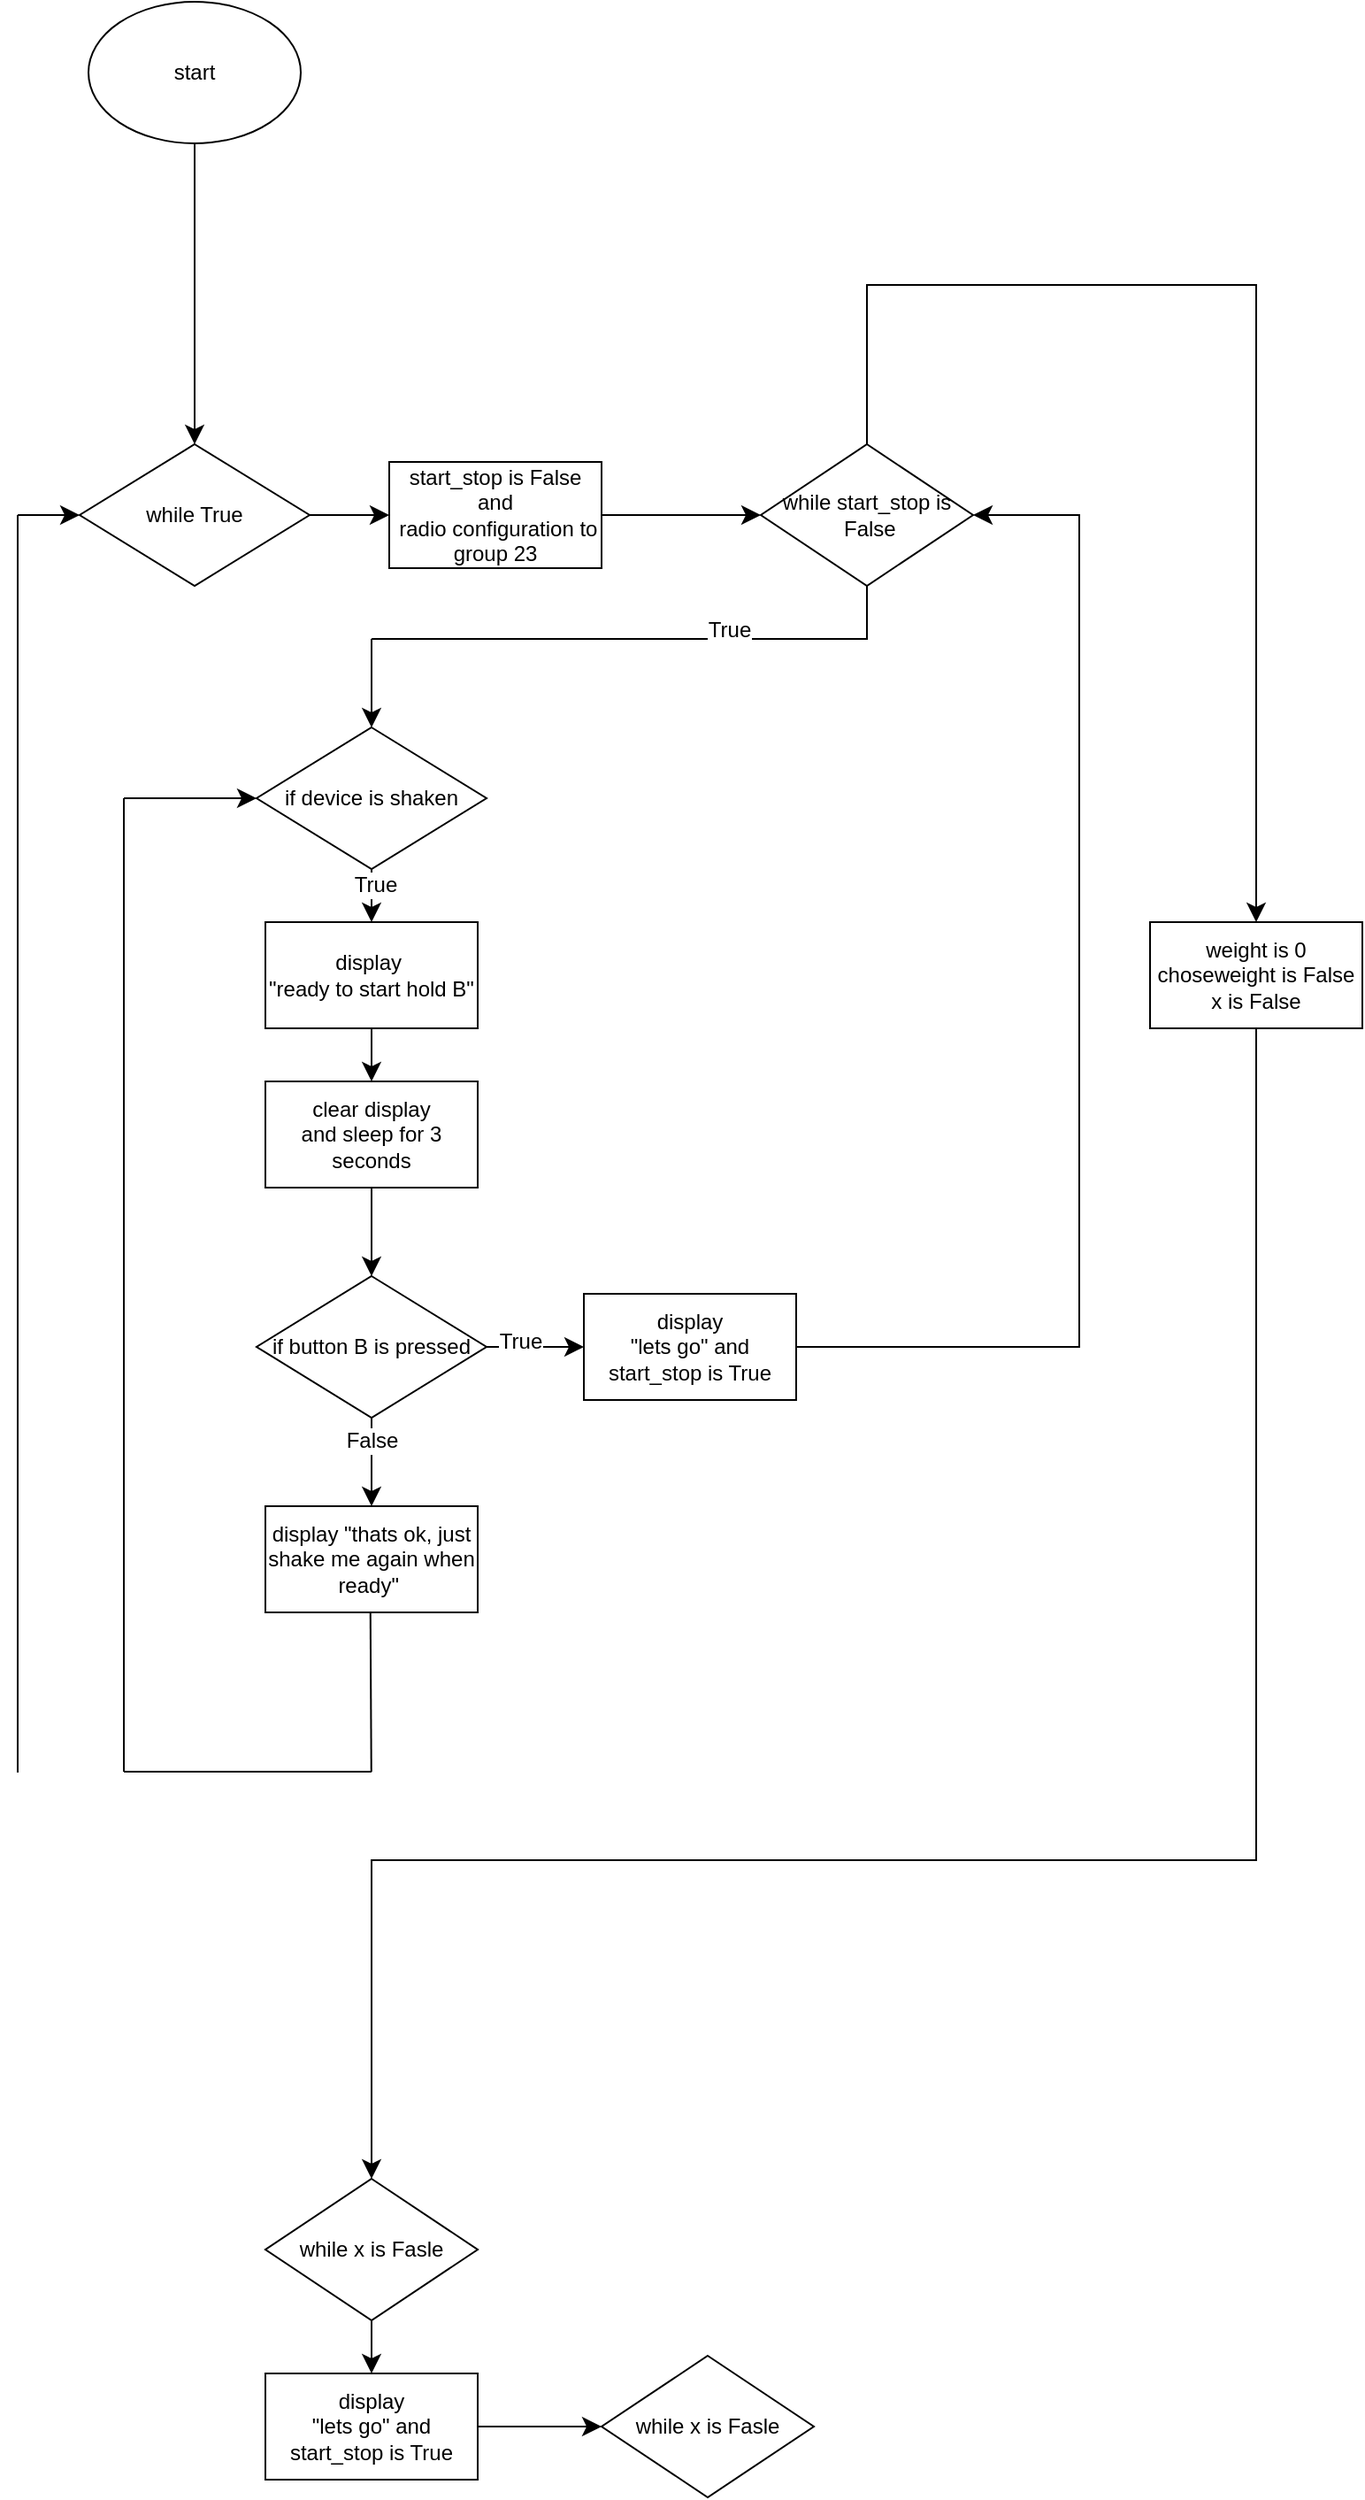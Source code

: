 <mxfile version="23.1.6" type="device">
  <diagram id="C5RBs43oDa-KdzZeNtuy" name="Page-1">
    <mxGraphModel dx="890" dy="1035" grid="1" gridSize="10" guides="1" tooltips="1" connect="1" arrows="1" fold="1" page="1" pageScale="1" pageWidth="827" pageHeight="1169" math="0" shadow="0">
      <root>
        <mxCell id="WIyWlLk6GJQsqaUBKTNV-0" />
        <mxCell id="WIyWlLk6GJQsqaUBKTNV-1" parent="WIyWlLk6GJQsqaUBKTNV-0" />
        <mxCell id="QMuWpzItYV_JaaLa7jYG-0" value="start" style="ellipse;whiteSpace=wrap;html=1;" vertex="1" parent="WIyWlLk6GJQsqaUBKTNV-1">
          <mxGeometry x="80" y="40" width="120" height="80" as="geometry" />
        </mxCell>
        <mxCell id="QMuWpzItYV_JaaLa7jYG-4" value="" style="edgeStyle=none;curved=1;rounded=0;orthogonalLoop=1;jettySize=auto;html=1;fontSize=12;startSize=8;endSize=8;exitX=0.5;exitY=1;exitDx=0;exitDy=0;" edge="1" parent="WIyWlLk6GJQsqaUBKTNV-1" source="QMuWpzItYV_JaaLa7jYG-0" target="QMuWpzItYV_JaaLa7jYG-3">
          <mxGeometry relative="1" as="geometry">
            <mxPoint x="140" y="230" as="sourcePoint" />
          </mxGeometry>
        </mxCell>
        <mxCell id="QMuWpzItYV_JaaLa7jYG-9" value="" style="edgeStyle=none;curved=1;rounded=0;orthogonalLoop=1;jettySize=auto;html=1;fontSize=12;startSize=8;endSize=8;" edge="1" parent="WIyWlLk6GJQsqaUBKTNV-1" source="QMuWpzItYV_JaaLa7jYG-3" target="QMuWpzItYV_JaaLa7jYG-8">
          <mxGeometry relative="1" as="geometry" />
        </mxCell>
        <mxCell id="QMuWpzItYV_JaaLa7jYG-3" value="while True" style="rhombus;whiteSpace=wrap;html=1;" vertex="1" parent="WIyWlLk6GJQsqaUBKTNV-1">
          <mxGeometry x="75" y="290" width="130" height="80" as="geometry" />
        </mxCell>
        <mxCell id="QMuWpzItYV_JaaLa7jYG-36" value="" style="edgeStyle=none;curved=1;rounded=0;orthogonalLoop=1;jettySize=auto;html=1;fontSize=12;startSize=8;endSize=8;entryX=0;entryY=0.5;entryDx=0;entryDy=0;entryPerimeter=0;" edge="1" parent="WIyWlLk6GJQsqaUBKTNV-1" source="QMuWpzItYV_JaaLa7jYG-8" target="QMuWpzItYV_JaaLa7jYG-37">
          <mxGeometry relative="1" as="geometry">
            <mxPoint x="430" y="330" as="targetPoint" />
          </mxGeometry>
        </mxCell>
        <mxCell id="QMuWpzItYV_JaaLa7jYG-8" value="start_stop is False&lt;br&gt;and&lt;br&gt;&amp;nbsp;radio configuration to group 23" style="whiteSpace=wrap;html=1;" vertex="1" parent="WIyWlLk6GJQsqaUBKTNV-1">
          <mxGeometry x="250" y="300" width="120" height="60" as="geometry" />
        </mxCell>
        <mxCell id="QMuWpzItYV_JaaLa7jYG-15" value="" style="edgeStyle=none;curved=1;rounded=0;orthogonalLoop=1;jettySize=auto;html=1;fontSize=12;startSize=8;endSize=8;" edge="1" parent="WIyWlLk6GJQsqaUBKTNV-1" source="QMuWpzItYV_JaaLa7jYG-12" target="QMuWpzItYV_JaaLa7jYG-14">
          <mxGeometry relative="1" as="geometry" />
        </mxCell>
        <mxCell id="QMuWpzItYV_JaaLa7jYG-54" value="True" style="edgeLabel;html=1;align=center;verticalAlign=middle;resizable=0;points=[];fontSize=12;" vertex="1" connectable="0" parent="QMuWpzItYV_JaaLa7jYG-15">
          <mxGeometry x="-0.391" y="2" relative="1" as="geometry">
            <mxPoint as="offset" />
          </mxGeometry>
        </mxCell>
        <mxCell id="QMuWpzItYV_JaaLa7jYG-12" value="if device is shaken" style="rhombus;whiteSpace=wrap;html=1;" vertex="1" parent="WIyWlLk6GJQsqaUBKTNV-1">
          <mxGeometry x="175" y="450" width="130" height="80" as="geometry" />
        </mxCell>
        <mxCell id="QMuWpzItYV_JaaLa7jYG-17" value="" style="edgeStyle=none;curved=1;rounded=0;orthogonalLoop=1;jettySize=auto;html=1;fontSize=12;startSize=8;endSize=8;" edge="1" parent="WIyWlLk6GJQsqaUBKTNV-1" source="QMuWpzItYV_JaaLa7jYG-14" target="QMuWpzItYV_JaaLa7jYG-16">
          <mxGeometry relative="1" as="geometry" />
        </mxCell>
        <mxCell id="QMuWpzItYV_JaaLa7jYG-14" value="&lt;div&gt;display&amp;nbsp;&lt;/div&gt;&lt;div&gt;&quot;ready to start hold B&quot;&lt;/div&gt;" style="whiteSpace=wrap;html=1;" vertex="1" parent="WIyWlLk6GJQsqaUBKTNV-1">
          <mxGeometry x="180" y="560" width="120" height="60" as="geometry" />
        </mxCell>
        <mxCell id="QMuWpzItYV_JaaLa7jYG-19" value="" style="edgeStyle=none;curved=1;rounded=0;orthogonalLoop=1;jettySize=auto;html=1;fontSize=12;startSize=8;endSize=8;" edge="1" parent="WIyWlLk6GJQsqaUBKTNV-1" source="QMuWpzItYV_JaaLa7jYG-16" target="QMuWpzItYV_JaaLa7jYG-18">
          <mxGeometry relative="1" as="geometry" />
        </mxCell>
        <mxCell id="QMuWpzItYV_JaaLa7jYG-16" value="&lt;div&gt;clear display&lt;/div&gt;&lt;div&gt;and sleep for 3 seconds&lt;/div&gt;" style="whiteSpace=wrap;html=1;" vertex="1" parent="WIyWlLk6GJQsqaUBKTNV-1">
          <mxGeometry x="180" y="650" width="120" height="60" as="geometry" />
        </mxCell>
        <mxCell id="QMuWpzItYV_JaaLa7jYG-21" value="" style="edgeStyle=none;curved=1;rounded=0;orthogonalLoop=1;jettySize=auto;html=1;fontSize=12;startSize=8;endSize=8;" edge="1" parent="WIyWlLk6GJQsqaUBKTNV-1" source="QMuWpzItYV_JaaLa7jYG-18">
          <mxGeometry relative="1" as="geometry">
            <mxPoint x="360" y="800" as="targetPoint" />
          </mxGeometry>
        </mxCell>
        <mxCell id="QMuWpzItYV_JaaLa7jYG-22" value="True" style="edgeLabel;html=1;align=center;verticalAlign=middle;resizable=0;points=[];fontSize=12;" vertex="1" connectable="0" parent="QMuWpzItYV_JaaLa7jYG-21">
          <mxGeometry x="-0.333" y="3" relative="1" as="geometry">
            <mxPoint as="offset" />
          </mxGeometry>
        </mxCell>
        <mxCell id="QMuWpzItYV_JaaLa7jYG-26" value="" style="edgeStyle=none;curved=1;rounded=0;orthogonalLoop=1;jettySize=auto;html=1;fontSize=12;startSize=8;endSize=8;" edge="1" parent="WIyWlLk6GJQsqaUBKTNV-1" source="QMuWpzItYV_JaaLa7jYG-18" target="QMuWpzItYV_JaaLa7jYG-25">
          <mxGeometry relative="1" as="geometry" />
        </mxCell>
        <mxCell id="QMuWpzItYV_JaaLa7jYG-33" value="False" style="edgeLabel;html=1;align=center;verticalAlign=middle;resizable=0;points=[];fontSize=12;" vertex="1" connectable="0" parent="QMuWpzItYV_JaaLa7jYG-26">
          <mxGeometry x="-0.48" relative="1" as="geometry">
            <mxPoint as="offset" />
          </mxGeometry>
        </mxCell>
        <mxCell id="QMuWpzItYV_JaaLa7jYG-18" value="if button B is pressed" style="rhombus;whiteSpace=wrap;html=1;" vertex="1" parent="WIyWlLk6GJQsqaUBKTNV-1">
          <mxGeometry x="175" y="760" width="130" height="80" as="geometry" />
        </mxCell>
        <mxCell id="QMuWpzItYV_JaaLa7jYG-20" value="display&lt;br&gt;&quot;lets go&quot; and start_stop is True" style="whiteSpace=wrap;html=1;" vertex="1" parent="WIyWlLk6GJQsqaUBKTNV-1">
          <mxGeometry x="360" y="770" width="120" height="60" as="geometry" />
        </mxCell>
        <mxCell id="QMuWpzItYV_JaaLa7jYG-25" value="display &quot;thats ok, just shake me again when ready&quot;&amp;nbsp;" style="whiteSpace=wrap;html=1;" vertex="1" parent="WIyWlLk6GJQsqaUBKTNV-1">
          <mxGeometry x="180" y="890" width="120" height="60" as="geometry" />
        </mxCell>
        <mxCell id="QMuWpzItYV_JaaLa7jYG-29" value="" style="endArrow=none;html=1;rounded=0;fontSize=12;startSize=8;endSize=8;" edge="1" parent="WIyWlLk6GJQsqaUBKTNV-1">
          <mxGeometry width="50" height="50" relative="1" as="geometry">
            <mxPoint x="100" y="490" as="sourcePoint" />
            <mxPoint x="100" y="1040" as="targetPoint" />
          </mxGeometry>
        </mxCell>
        <mxCell id="QMuWpzItYV_JaaLa7jYG-30" value="" style="endArrow=none;html=1;rounded=0;fontSize=12;startSize=8;endSize=8;" edge="1" parent="WIyWlLk6GJQsqaUBKTNV-1">
          <mxGeometry width="50" height="50" relative="1" as="geometry">
            <mxPoint x="239.37" y="950" as="sourcePoint" />
            <mxPoint x="239.87" y="1040" as="targetPoint" />
          </mxGeometry>
        </mxCell>
        <mxCell id="QMuWpzItYV_JaaLa7jYG-31" value="" style="endArrow=none;html=1;rounded=0;fontSize=12;startSize=8;endSize=8;" edge="1" parent="WIyWlLk6GJQsqaUBKTNV-1">
          <mxGeometry width="50" height="50" relative="1" as="geometry">
            <mxPoint x="100" y="1040" as="sourcePoint" />
            <mxPoint x="240" y="1040" as="targetPoint" />
          </mxGeometry>
        </mxCell>
        <mxCell id="QMuWpzItYV_JaaLa7jYG-37" value="while start_stop is&lt;br&gt;&amp;nbsp;False" style="rhombus;whiteSpace=wrap;html=1;" vertex="1" parent="WIyWlLk6GJQsqaUBKTNV-1">
          <mxGeometry x="460" y="290" width="120" height="80" as="geometry" />
        </mxCell>
        <mxCell id="QMuWpzItYV_JaaLa7jYG-41" value="" style="endArrow=classic;html=1;rounded=0;fontSize=12;startSize=8;endSize=8;entryX=0;entryY=0.5;entryDx=0;entryDy=0;" edge="1" parent="WIyWlLk6GJQsqaUBKTNV-1" target="QMuWpzItYV_JaaLa7jYG-12">
          <mxGeometry width="50" height="50" relative="1" as="geometry">
            <mxPoint x="100" y="490" as="sourcePoint" />
            <mxPoint x="170" y="490" as="targetPoint" />
          </mxGeometry>
        </mxCell>
        <mxCell id="QMuWpzItYV_JaaLa7jYG-46" value="" style="endArrow=classic;html=1;rounded=0;fontSize=12;startSize=8;endSize=8;entryX=0.5;entryY=0;entryDx=0;entryDy=0;" edge="1" parent="WIyWlLk6GJQsqaUBKTNV-1" target="QMuWpzItYV_JaaLa7jYG-12">
          <mxGeometry width="50" height="50" relative="1" as="geometry">
            <mxPoint x="240" y="400" as="sourcePoint" />
            <mxPoint x="410" y="370" as="targetPoint" />
          </mxGeometry>
        </mxCell>
        <mxCell id="QMuWpzItYV_JaaLa7jYG-48" value="" style="endArrow=none;html=1;rounded=0;fontSize=12;startSize=8;endSize=8;" edge="1" parent="WIyWlLk6GJQsqaUBKTNV-1">
          <mxGeometry width="50" height="50" relative="1" as="geometry">
            <mxPoint x="240" y="400" as="sourcePoint" />
            <mxPoint x="520" y="370" as="targetPoint" />
            <Array as="points">
              <mxPoint x="520" y="400" />
            </Array>
          </mxGeometry>
        </mxCell>
        <mxCell id="QMuWpzItYV_JaaLa7jYG-53" value="True" style="edgeLabel;html=1;align=center;verticalAlign=middle;resizable=0;points=[];fontSize=12;" vertex="1" connectable="0" parent="QMuWpzItYV_JaaLa7jYG-48">
          <mxGeometry x="0.303" y="5" relative="1" as="geometry">
            <mxPoint as="offset" />
          </mxGeometry>
        </mxCell>
        <mxCell id="QMuWpzItYV_JaaLa7jYG-52" value="" style="endArrow=classic;html=1;rounded=0;fontSize=12;startSize=8;endSize=8;entryX=1;entryY=0.5;entryDx=0;entryDy=0;" edge="1" parent="WIyWlLk6GJQsqaUBKTNV-1" target="QMuWpzItYV_JaaLa7jYG-37">
          <mxGeometry width="50" height="50" relative="1" as="geometry">
            <mxPoint x="480" y="800" as="sourcePoint" />
            <mxPoint x="530" y="750" as="targetPoint" />
            <Array as="points">
              <mxPoint x="640" y="800" />
              <mxPoint x="640" y="330" />
            </Array>
          </mxGeometry>
        </mxCell>
        <mxCell id="QMuWpzItYV_JaaLa7jYG-60" style="edgeStyle=none;curved=1;rounded=0;orthogonalLoop=1;jettySize=auto;html=1;fontSize=12;startSize=8;endSize=8;entryX=0.5;entryY=0;entryDx=0;entryDy=0;" edge="1" parent="WIyWlLk6GJQsqaUBKTNV-1" target="QMuWpzItYV_JaaLa7jYG-63">
          <mxGeometry relative="1" as="geometry">
            <mxPoint x="239.095" y="1280" as="targetPoint" />
            <mxPoint x="240" y="1170" as="sourcePoint" />
          </mxGeometry>
        </mxCell>
        <mxCell id="QMuWpzItYV_JaaLa7jYG-56" value="weight is 0&lt;br&gt;choseweight is False&lt;br&gt;x is False" style="rounded=0;whiteSpace=wrap;html=1;" vertex="1" parent="WIyWlLk6GJQsqaUBKTNV-1">
          <mxGeometry x="680" y="560" width="120" height="60" as="geometry" />
        </mxCell>
        <mxCell id="QMuWpzItYV_JaaLa7jYG-58" value="" style="endArrow=none;html=1;rounded=0;fontSize=12;startSize=8;endSize=8;" edge="1" parent="WIyWlLk6GJQsqaUBKTNV-1">
          <mxGeometry width="50" height="50" relative="1" as="geometry">
            <mxPoint x="520" y="290" as="sourcePoint" />
            <mxPoint x="740" y="460" as="targetPoint" />
            <Array as="points">
              <mxPoint x="520" y="200" />
              <mxPoint x="740" y="200" />
            </Array>
          </mxGeometry>
        </mxCell>
        <mxCell id="QMuWpzItYV_JaaLa7jYG-59" value="" style="endArrow=classic;html=1;rounded=0;fontSize=12;startSize=8;endSize=8;entryX=0.5;entryY=0;entryDx=0;entryDy=0;" edge="1" parent="WIyWlLk6GJQsqaUBKTNV-1" target="QMuWpzItYV_JaaLa7jYG-56">
          <mxGeometry width="50" height="50" relative="1" as="geometry">
            <mxPoint x="740" y="460" as="sourcePoint" />
            <mxPoint x="760" y="610" as="targetPoint" />
          </mxGeometry>
        </mxCell>
        <mxCell id="QMuWpzItYV_JaaLa7jYG-61" value="" style="endArrow=classic;html=1;rounded=0;fontSize=12;startSize=8;endSize=8;entryX=0;entryY=0.5;entryDx=0;entryDy=0;" edge="1" parent="WIyWlLk6GJQsqaUBKTNV-1" target="QMuWpzItYV_JaaLa7jYG-3">
          <mxGeometry width="50" height="50" relative="1" as="geometry">
            <mxPoint x="40" y="330" as="sourcePoint" />
            <mxPoint x="70" y="340" as="targetPoint" />
          </mxGeometry>
        </mxCell>
        <mxCell id="QMuWpzItYV_JaaLa7jYG-62" value="" style="endArrow=none;html=1;rounded=0;fontSize=12;startSize=8;endSize=8;" edge="1" parent="WIyWlLk6GJQsqaUBKTNV-1">
          <mxGeometry width="50" height="50" relative="1" as="geometry">
            <mxPoint x="40" y="330" as="sourcePoint" />
            <mxPoint x="40" y="1040.513" as="targetPoint" />
          </mxGeometry>
        </mxCell>
        <mxCell id="QMuWpzItYV_JaaLa7jYG-66" style="edgeStyle=none;curved=1;rounded=0;orthogonalLoop=1;jettySize=auto;html=1;exitX=0.5;exitY=1;exitDx=0;exitDy=0;entryX=0.5;entryY=0;entryDx=0;entryDy=0;fontSize=12;startSize=8;endSize=8;" edge="1" parent="WIyWlLk6GJQsqaUBKTNV-1" source="QMuWpzItYV_JaaLa7jYG-63" target="QMuWpzItYV_JaaLa7jYG-65">
          <mxGeometry relative="1" as="geometry" />
        </mxCell>
        <mxCell id="QMuWpzItYV_JaaLa7jYG-63" value="while x is Fasle" style="rhombus;whiteSpace=wrap;html=1;" vertex="1" parent="WIyWlLk6GJQsqaUBKTNV-1">
          <mxGeometry x="180" y="1270" width="120" height="80" as="geometry" />
        </mxCell>
        <mxCell id="QMuWpzItYV_JaaLa7jYG-64" value="" style="endArrow=none;html=1;rounded=0;fontSize=12;startSize=8;endSize=8;entryX=0.5;entryY=1;entryDx=0;entryDy=0;" edge="1" parent="WIyWlLk6GJQsqaUBKTNV-1" target="QMuWpzItYV_JaaLa7jYG-56">
          <mxGeometry width="50" height="50" relative="1" as="geometry">
            <mxPoint x="240" y="1180" as="sourcePoint" />
            <mxPoint x="460" y="1350" as="targetPoint" />
            <Array as="points">
              <mxPoint x="240" y="1090" />
              <mxPoint x="460" y="1090" />
              <mxPoint x="740" y="1090" />
            </Array>
          </mxGeometry>
        </mxCell>
        <mxCell id="QMuWpzItYV_JaaLa7jYG-70" style="edgeStyle=none;curved=1;rounded=0;orthogonalLoop=1;jettySize=auto;html=1;exitX=1;exitY=0.5;exitDx=0;exitDy=0;entryX=0;entryY=0.5;entryDx=0;entryDy=0;fontSize=12;startSize=8;endSize=8;" edge="1" parent="WIyWlLk6GJQsqaUBKTNV-1" source="QMuWpzItYV_JaaLa7jYG-65" target="QMuWpzItYV_JaaLa7jYG-69">
          <mxGeometry relative="1" as="geometry" />
        </mxCell>
        <mxCell id="QMuWpzItYV_JaaLa7jYG-65" value="display&lt;br&gt;&quot;lets go&quot; and start_stop is True" style="whiteSpace=wrap;html=1;" vertex="1" parent="WIyWlLk6GJQsqaUBKTNV-1">
          <mxGeometry x="180" y="1380" width="120" height="60" as="geometry" />
        </mxCell>
        <mxCell id="QMuWpzItYV_JaaLa7jYG-69" value="while x is Fasle" style="rhombus;whiteSpace=wrap;html=1;" vertex="1" parent="WIyWlLk6GJQsqaUBKTNV-1">
          <mxGeometry x="370" y="1370" width="120" height="80" as="geometry" />
        </mxCell>
      </root>
    </mxGraphModel>
  </diagram>
</mxfile>
